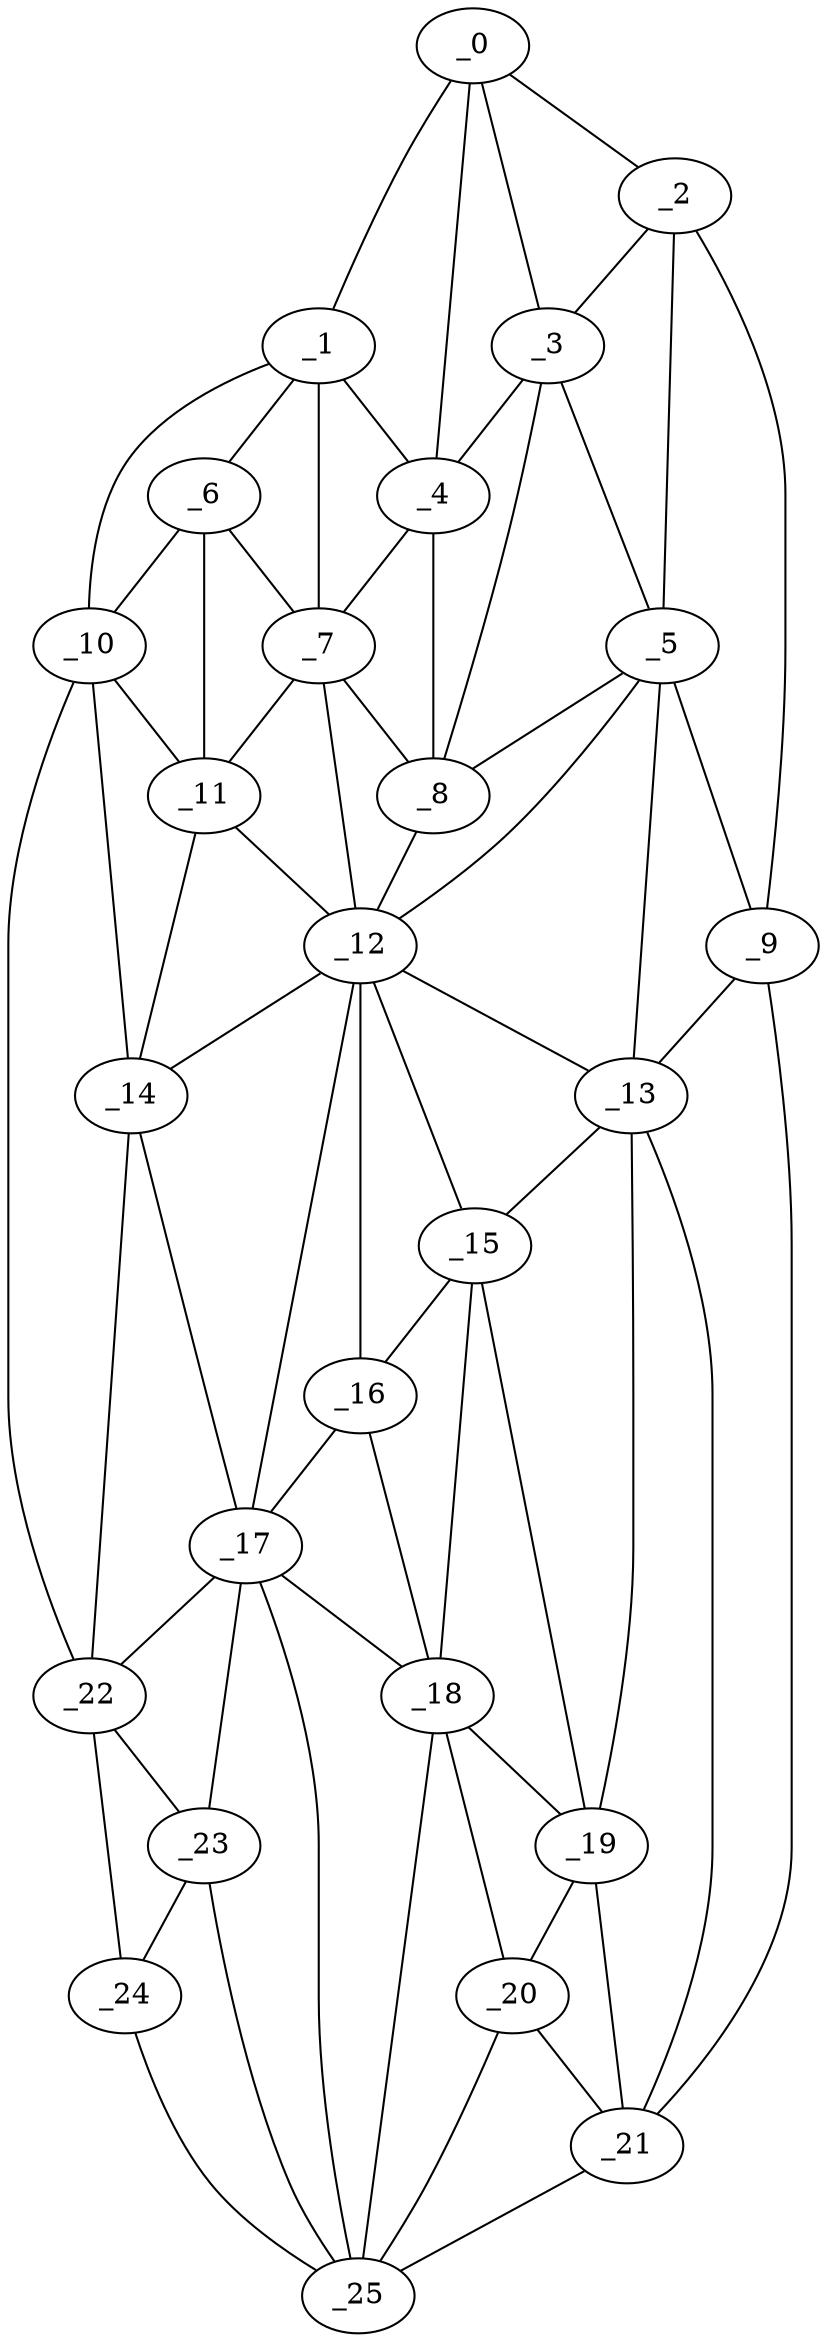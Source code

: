 graph "obj58__205.gxl" {
	_0	 [x=14,
		y=58];
	_1	 [x=26,
		y=71];
	_0 -- _1	 [valence=1];
	_2	 [x=30,
		y=13];
	_0 -- _2	 [valence=1];
	_3	 [x=33,
		y=43];
	_0 -- _3	 [valence=2];
	_4	 [x=35,
		y=65];
	_0 -- _4	 [valence=2];
	_1 -- _4	 [valence=2];
	_6	 [x=38,
		y=81];
	_1 -- _6	 [valence=2];
	_7	 [x=41,
		y=71];
	_1 -- _7	 [valence=2];
	_10	 [x=55,
		y=98];
	_1 -- _10	 [valence=1];
	_2 -- _3	 [valence=2];
	_5	 [x=38,
		y=29];
	_2 -- _5	 [valence=2];
	_9	 [x=50,
		y=6];
	_2 -- _9	 [valence=1];
	_3 -- _4	 [valence=2];
	_3 -- _5	 [valence=1];
	_8	 [x=44,
		y=48];
	_3 -- _8	 [valence=2];
	_4 -- _7	 [valence=2];
	_4 -- _8	 [valence=1];
	_5 -- _8	 [valence=1];
	_5 -- _9	 [valence=2];
	_12	 [x=59,
		y=50];
	_5 -- _12	 [valence=2];
	_13	 [x=60,
		y=15];
	_5 -- _13	 [valence=2];
	_6 -- _7	 [valence=2];
	_6 -- _10	 [valence=2];
	_11	 [x=57,
		y=74];
	_6 -- _11	 [valence=2];
	_7 -- _8	 [valence=1];
	_7 -- _11	 [valence=1];
	_7 -- _12	 [valence=2];
	_8 -- _12	 [valence=2];
	_9 -- _13	 [valence=2];
	_21	 [x=104,
		y=18];
	_9 -- _21	 [valence=1];
	_10 -- _11	 [valence=2];
	_14	 [x=69,
		y=73];
	_10 -- _14	 [valence=2];
	_22	 [x=104,
		y=92];
	_10 -- _22	 [valence=1];
	_11 -- _12	 [valence=2];
	_11 -- _14	 [valence=2];
	_12 -- _13	 [valence=1];
	_12 -- _14	 [valence=2];
	_15	 [x=73,
		y=41];
	_12 -- _15	 [valence=2];
	_16	 [x=78,
		y=51];
	_12 -- _16	 [valence=2];
	_17	 [x=78,
		y=67];
	_12 -- _17	 [valence=2];
	_13 -- _15	 [valence=2];
	_19	 [x=97,
		y=30];
	_13 -- _19	 [valence=1];
	_13 -- _21	 [valence=2];
	_14 -- _17	 [valence=1];
	_14 -- _22	 [valence=2];
	_15 -- _16	 [valence=2];
	_18	 [x=93,
		y=48];
	_15 -- _18	 [valence=2];
	_15 -- _19	 [valence=1];
	_16 -- _17	 [valence=2];
	_16 -- _18	 [valence=2];
	_17 -- _18	 [valence=2];
	_17 -- _22	 [valence=2];
	_23	 [x=111,
		y=81];
	_17 -- _23	 [valence=1];
	_25	 [x=116,
		y=66];
	_17 -- _25	 [valence=1];
	_18 -- _19	 [valence=1];
	_20	 [x=100,
		y=41];
	_18 -- _20	 [valence=2];
	_18 -- _25	 [valence=1];
	_19 -- _20	 [valence=2];
	_19 -- _21	 [valence=2];
	_20 -- _21	 [valence=2];
	_20 -- _25	 [valence=2];
	_21 -- _25	 [valence=1];
	_22 -- _23	 [valence=2];
	_24	 [x=113,
		y=85];
	_22 -- _24	 [valence=1];
	_23 -- _24	 [valence=2];
	_23 -- _25	 [valence=1];
	_24 -- _25	 [valence=1];
}
